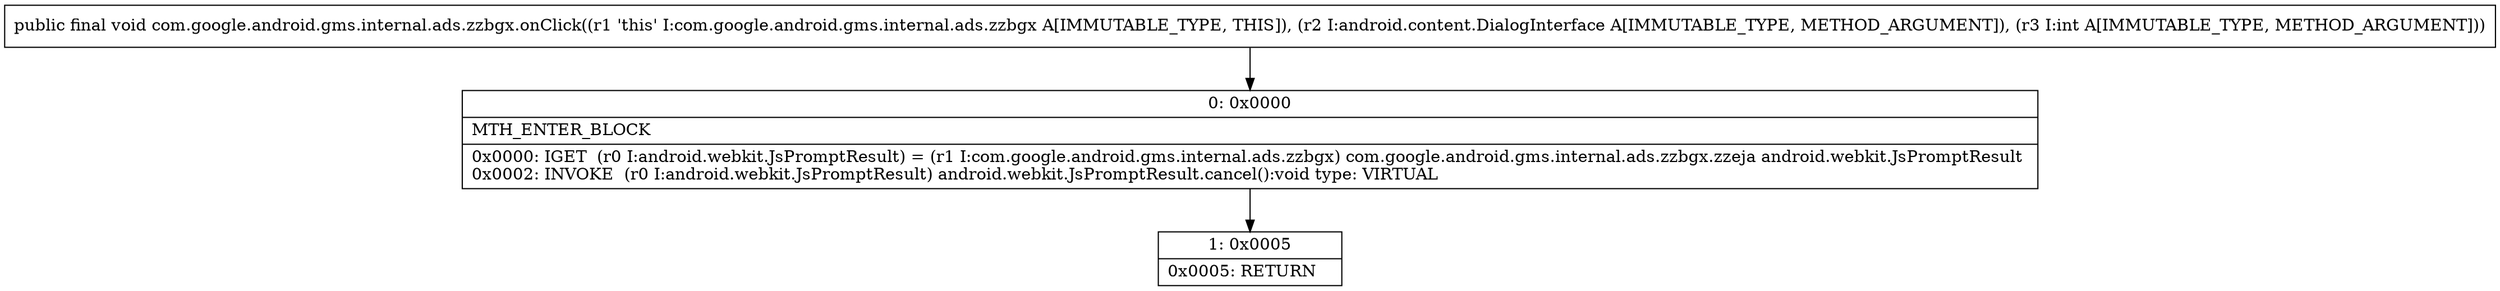 digraph "CFG forcom.google.android.gms.internal.ads.zzbgx.onClick(Landroid\/content\/DialogInterface;I)V" {
Node_0 [shape=record,label="{0\:\ 0x0000|MTH_ENTER_BLOCK\l|0x0000: IGET  (r0 I:android.webkit.JsPromptResult) = (r1 I:com.google.android.gms.internal.ads.zzbgx) com.google.android.gms.internal.ads.zzbgx.zzeja android.webkit.JsPromptResult \l0x0002: INVOKE  (r0 I:android.webkit.JsPromptResult) android.webkit.JsPromptResult.cancel():void type: VIRTUAL \l}"];
Node_1 [shape=record,label="{1\:\ 0x0005|0x0005: RETURN   \l}"];
MethodNode[shape=record,label="{public final void com.google.android.gms.internal.ads.zzbgx.onClick((r1 'this' I:com.google.android.gms.internal.ads.zzbgx A[IMMUTABLE_TYPE, THIS]), (r2 I:android.content.DialogInterface A[IMMUTABLE_TYPE, METHOD_ARGUMENT]), (r3 I:int A[IMMUTABLE_TYPE, METHOD_ARGUMENT])) }"];
MethodNode -> Node_0;
Node_0 -> Node_1;
}

